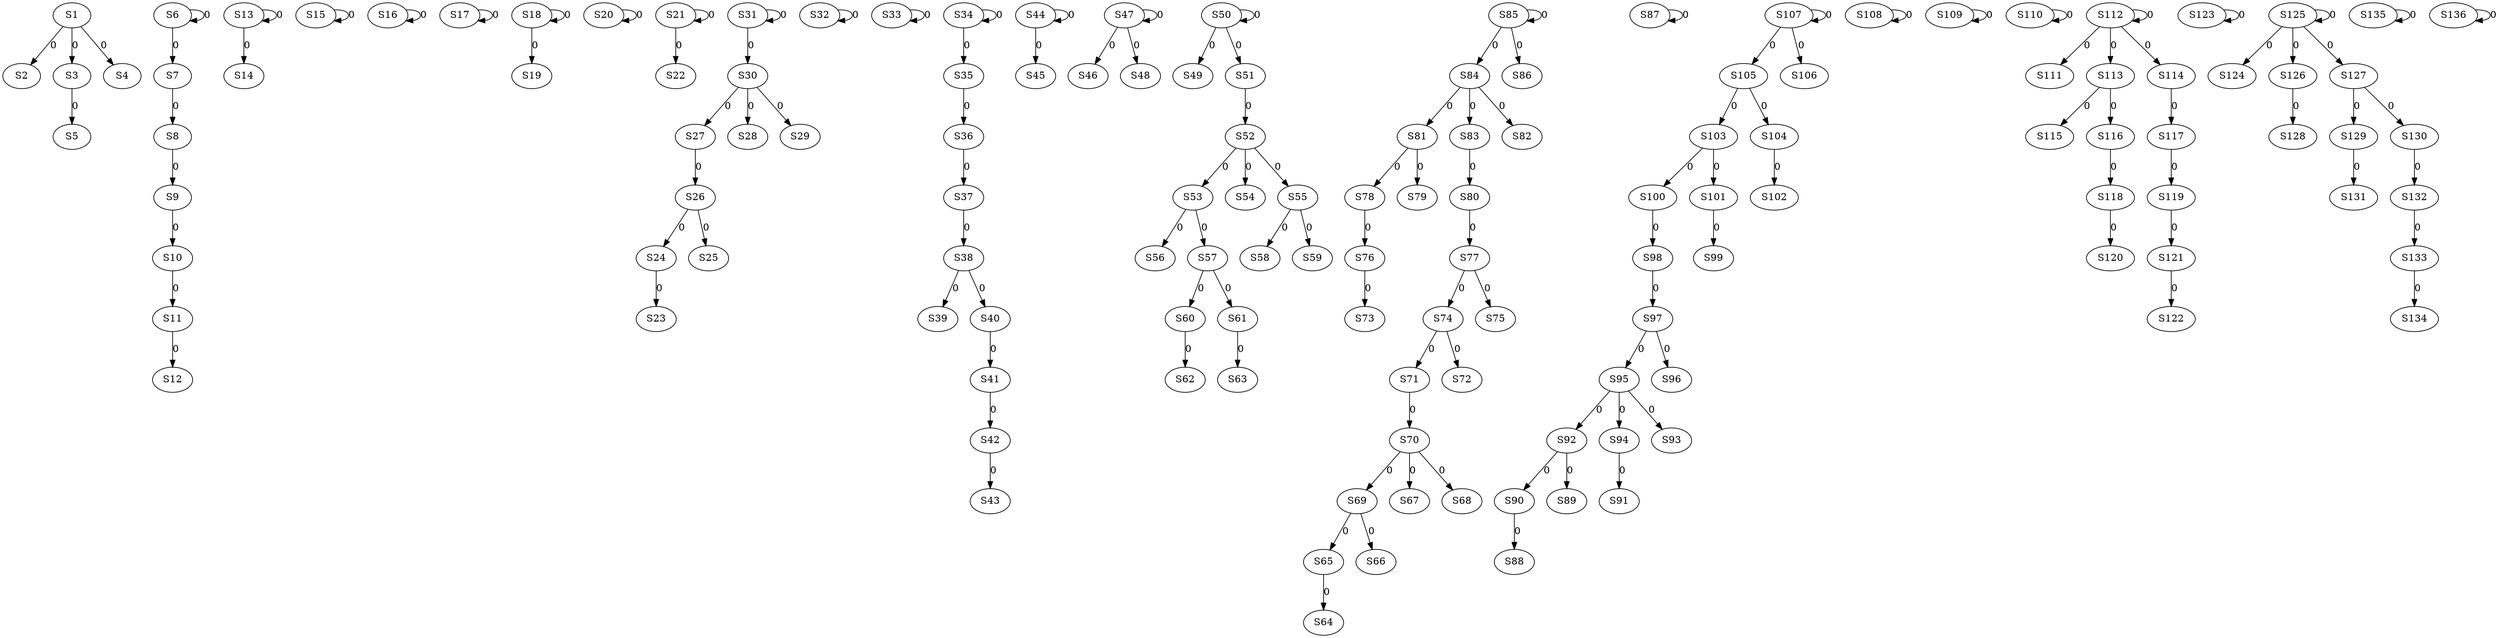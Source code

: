 strict digraph {
	S1 -> S2 [ label = 0 ];
	S1 -> S3 [ label = 0 ];
	S1 -> S4 [ label = 0 ];
	S3 -> S5 [ label = 0 ];
	S6 -> S6 [ label = 0 ];
	S6 -> S7 [ label = 0 ];
	S7 -> S8 [ label = 0 ];
	S8 -> S9 [ label = 0 ];
	S9 -> S10 [ label = 0 ];
	S10 -> S11 [ label = 0 ];
	S11 -> S12 [ label = 0 ];
	S13 -> S13 [ label = 0 ];
	S13 -> S14 [ label = 0 ];
	S15 -> S15 [ label = 0 ];
	S16 -> S16 [ label = 0 ];
	S17 -> S17 [ label = 0 ];
	S18 -> S18 [ label = 0 ];
	S18 -> S19 [ label = 0 ];
	S20 -> S20 [ label = 0 ];
	S21 -> S21 [ label = 0 ];
	S21 -> S22 [ label = 0 ];
	S24 -> S23 [ label = 0 ];
	S26 -> S24 [ label = 0 ];
	S26 -> S25 [ label = 0 ];
	S27 -> S26 [ label = 0 ];
	S30 -> S27 [ label = 0 ];
	S30 -> S28 [ label = 0 ];
	S30 -> S29 [ label = 0 ];
	S31 -> S30 [ label = 0 ];
	S31 -> S31 [ label = 0 ];
	S32 -> S32 [ label = 0 ];
	S33 -> S33 [ label = 0 ];
	S34 -> S34 [ label = 0 ];
	S34 -> S35 [ label = 0 ];
	S35 -> S36 [ label = 0 ];
	S36 -> S37 [ label = 0 ];
	S37 -> S38 [ label = 0 ];
	S38 -> S39 [ label = 0 ];
	S38 -> S40 [ label = 0 ];
	S40 -> S41 [ label = 0 ];
	S41 -> S42 [ label = 0 ];
	S42 -> S43 [ label = 0 ];
	S44 -> S44 [ label = 0 ];
	S44 -> S45 [ label = 0 ];
	S47 -> S46 [ label = 0 ];
	S47 -> S47 [ label = 0 ];
	S47 -> S48 [ label = 0 ];
	S50 -> S49 [ label = 0 ];
	S50 -> S50 [ label = 0 ];
	S50 -> S51 [ label = 0 ];
	S51 -> S52 [ label = 0 ];
	S52 -> S53 [ label = 0 ];
	S52 -> S54 [ label = 0 ];
	S52 -> S55 [ label = 0 ];
	S53 -> S56 [ label = 0 ];
	S53 -> S57 [ label = 0 ];
	S55 -> S58 [ label = 0 ];
	S55 -> S59 [ label = 0 ];
	S57 -> S60 [ label = 0 ];
	S57 -> S61 [ label = 0 ];
	S60 -> S62 [ label = 0 ];
	S61 -> S63 [ label = 0 ];
	S65 -> S64 [ label = 0 ];
	S69 -> S65 [ label = 0 ];
	S69 -> S66 [ label = 0 ];
	S70 -> S67 [ label = 0 ];
	S70 -> S68 [ label = 0 ];
	S70 -> S69 [ label = 0 ];
	S71 -> S70 [ label = 0 ];
	S74 -> S71 [ label = 0 ];
	S74 -> S72 [ label = 0 ];
	S76 -> S73 [ label = 0 ];
	S77 -> S74 [ label = 0 ];
	S77 -> S75 [ label = 0 ];
	S78 -> S76 [ label = 0 ];
	S80 -> S77 [ label = 0 ];
	S81 -> S78 [ label = 0 ];
	S81 -> S79 [ label = 0 ];
	S83 -> S80 [ label = 0 ];
	S84 -> S81 [ label = 0 ];
	S84 -> S82 [ label = 0 ];
	S84 -> S83 [ label = 0 ];
	S85 -> S84 [ label = 0 ];
	S85 -> S85 [ label = 0 ];
	S85 -> S86 [ label = 0 ];
	S87 -> S87 [ label = 0 ];
	S90 -> S88 [ label = 0 ];
	S92 -> S89 [ label = 0 ];
	S92 -> S90 [ label = 0 ];
	S94 -> S91 [ label = 0 ];
	S95 -> S92 [ label = 0 ];
	S95 -> S93 [ label = 0 ];
	S95 -> S94 [ label = 0 ];
	S97 -> S95 [ label = 0 ];
	S97 -> S96 [ label = 0 ];
	S98 -> S97 [ label = 0 ];
	S100 -> S98 [ label = 0 ];
	S101 -> S99 [ label = 0 ];
	S103 -> S100 [ label = 0 ];
	S103 -> S101 [ label = 0 ];
	S104 -> S102 [ label = 0 ];
	S105 -> S103 [ label = 0 ];
	S105 -> S104 [ label = 0 ];
	S107 -> S105 [ label = 0 ];
	S107 -> S106 [ label = 0 ];
	S107 -> S107 [ label = 0 ];
	S108 -> S108 [ label = 0 ];
	S109 -> S109 [ label = 0 ];
	S110 -> S110 [ label = 0 ];
	S112 -> S111 [ label = 0 ];
	S112 -> S112 [ label = 0 ];
	S112 -> S113 [ label = 0 ];
	S112 -> S114 [ label = 0 ];
	S113 -> S115 [ label = 0 ];
	S113 -> S116 [ label = 0 ];
	S114 -> S117 [ label = 0 ];
	S116 -> S118 [ label = 0 ];
	S117 -> S119 [ label = 0 ];
	S118 -> S120 [ label = 0 ];
	S119 -> S121 [ label = 0 ];
	S121 -> S122 [ label = 0 ];
	S123 -> S123 [ label = 0 ];
	S125 -> S124 [ label = 0 ];
	S125 -> S125 [ label = 0 ];
	S125 -> S126 [ label = 0 ];
	S125 -> S127 [ label = 0 ];
	S126 -> S128 [ label = 0 ];
	S127 -> S129 [ label = 0 ];
	S127 -> S130 [ label = 0 ];
	S129 -> S131 [ label = 0 ];
	S130 -> S132 [ label = 0 ];
	S132 -> S133 [ label = 0 ];
	S133 -> S134 [ label = 0 ];
	S135 -> S135 [ label = 0 ];
	S136 -> S136 [ label = 0 ];
}